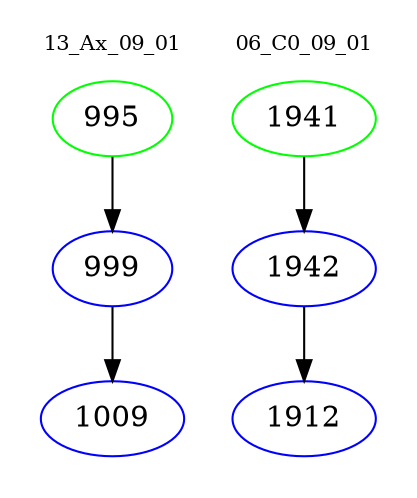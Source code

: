 digraph{
subgraph cluster_0 {
color = white
label = "13_Ax_09_01";
fontsize=10;
T0_995 [label="995", color="green"]
T0_995 -> T0_999 [color="black"]
T0_999 [label="999", color="blue"]
T0_999 -> T0_1009 [color="black"]
T0_1009 [label="1009", color="blue"]
}
subgraph cluster_1 {
color = white
label = "06_C0_09_01";
fontsize=10;
T1_1941 [label="1941", color="green"]
T1_1941 -> T1_1942 [color="black"]
T1_1942 [label="1942", color="blue"]
T1_1942 -> T1_1912 [color="black"]
T1_1912 [label="1912", color="blue"]
}
}
